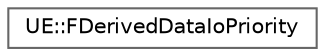 digraph "Graphical Class Hierarchy"
{
 // INTERACTIVE_SVG=YES
 // LATEX_PDF_SIZE
  bgcolor="transparent";
  edge [fontname=Helvetica,fontsize=10,labelfontname=Helvetica,labelfontsize=10];
  node [fontname=Helvetica,fontsize=10,shape=box,height=0.2,width=0.4];
  rankdir="LR";
  Node0 [id="Node000000",label="UE::FDerivedDataIoPriority",height=0.2,width=0.4,color="grey40", fillcolor="white", style="filled",URL="$d2/d30/structUE_1_1FDerivedDataIoPriority.html",tooltip="Priority for scheduling an operation on a Derived Data Reference."];
}
